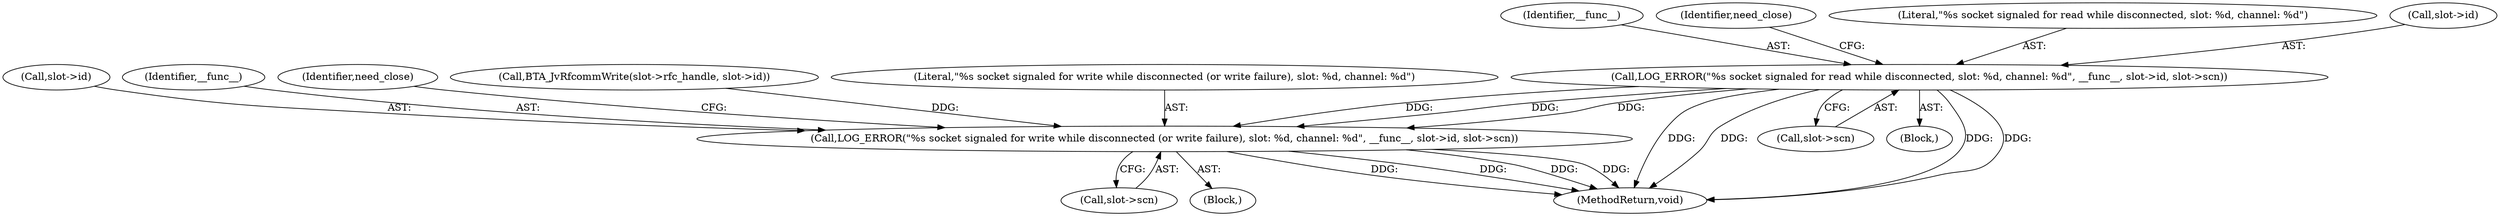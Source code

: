 digraph "0_Android_472271b153c5dc53c28beac55480a8d8434b2d5c_34@pointer" {
"1000172" [label="(Call,LOG_ERROR(\"%s socket signaled for read while disconnected, slot: %d, channel: %d\", __func__, slot->id, slot->scn))"];
"1000201" [label="(Call,LOG_ERROR(\"%s socket signaled for write while disconnected (or write failure), slot: %d, channel: %d\", __func__, slot->id, slot->scn))"];
"1000200" [label="(Block,)"];
"1000246" [label="(MethodReturn,void)"];
"1000174" [label="(Identifier,__func__)"];
"1000204" [label="(Call,slot->id)"];
"1000203" [label="(Identifier,__func__)"];
"1000211" [label="(Identifier,need_close)"];
"1000207" [label="(Call,slot->scn)"];
"1000163" [label="(Call,BTA_JvRfcommWrite(slot->rfc_handle, slot->id))"];
"1000178" [label="(Call,slot->scn)"];
"1000172" [label="(Call,LOG_ERROR(\"%s socket signaled for read while disconnected, slot: %d, channel: %d\", __func__, slot->id, slot->scn))"];
"1000182" [label="(Identifier,need_close)"];
"1000171" [label="(Block,)"];
"1000173" [label="(Literal,\"%s socket signaled for read while disconnected, slot: %d, channel: %d\")"];
"1000175" [label="(Call,slot->id)"];
"1000201" [label="(Call,LOG_ERROR(\"%s socket signaled for write while disconnected (or write failure), slot: %d, channel: %d\", __func__, slot->id, slot->scn))"];
"1000202" [label="(Literal,\"%s socket signaled for write while disconnected (or write failure), slot: %d, channel: %d\")"];
"1000172" -> "1000171"  [label="AST: "];
"1000172" -> "1000178"  [label="CFG: "];
"1000173" -> "1000172"  [label="AST: "];
"1000174" -> "1000172"  [label="AST: "];
"1000175" -> "1000172"  [label="AST: "];
"1000178" -> "1000172"  [label="AST: "];
"1000182" -> "1000172"  [label="CFG: "];
"1000172" -> "1000246"  [label="DDG: "];
"1000172" -> "1000246"  [label="DDG: "];
"1000172" -> "1000246"  [label="DDG: "];
"1000172" -> "1000246"  [label="DDG: "];
"1000172" -> "1000201"  [label="DDG: "];
"1000172" -> "1000201"  [label="DDG: "];
"1000172" -> "1000201"  [label="DDG: "];
"1000201" -> "1000200"  [label="AST: "];
"1000201" -> "1000207"  [label="CFG: "];
"1000202" -> "1000201"  [label="AST: "];
"1000203" -> "1000201"  [label="AST: "];
"1000204" -> "1000201"  [label="AST: "];
"1000207" -> "1000201"  [label="AST: "];
"1000211" -> "1000201"  [label="CFG: "];
"1000201" -> "1000246"  [label="DDG: "];
"1000201" -> "1000246"  [label="DDG: "];
"1000201" -> "1000246"  [label="DDG: "];
"1000201" -> "1000246"  [label="DDG: "];
"1000163" -> "1000201"  [label="DDG: "];
}
